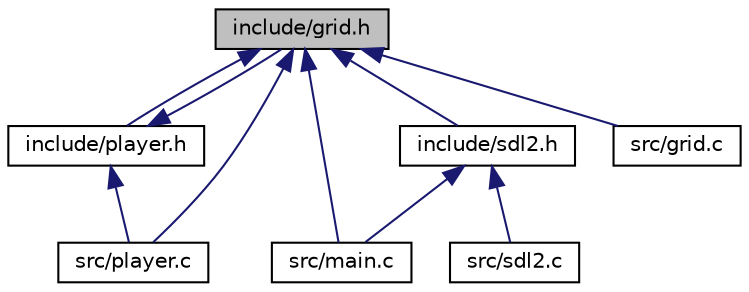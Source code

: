 digraph "include/grid.h"
{
 // LATEX_PDF_SIZE
  edge [fontname="Helvetica",fontsize="10",labelfontname="Helvetica",labelfontsize="10"];
  node [fontname="Helvetica",fontsize="10",shape=record];
  Node1 [label="include/grid.h",height=0.2,width=0.4,color="black", fillcolor="grey75", style="filled", fontcolor="black",tooltip="Contient enum caseType et la structure Grid ainsi que les prototypes de fonctions."];
  Node1 -> Node2 [dir="back",color="midnightblue",fontsize="10",style="solid",fontname="Helvetica"];
  Node2 [label="include/player.h",height=0.2,width=0.4,color="black", fillcolor="white", style="filled",URL="$player_8h.html",tooltip="Contient enum Direction , les prototypes de fonctions et la structure Player."];
  Node2 -> Node1 [dir="back",color="midnightblue",fontsize="10",style="solid",fontname="Helvetica"];
  Node2 -> Node3 [dir="back",color="midnightblue",fontsize="10",style="solid",fontname="Helvetica"];
  Node3 [label="src/player.c",height=0.2,width=0.4,color="black", fillcolor="white", style="filled",URL="$player_8c.html",tooltip="fichier contenant la fonction move_player et toutesLesCiblesRecouvertes"];
  Node1 -> Node4 [dir="back",color="midnightblue",fontsize="10",style="solid",fontname="Helvetica"];
  Node4 [label="include/sdl2.h",height=0.2,width=0.4,color="black", fillcolor="white", style="filled",URL="$sdl2_8h.html",tooltip="Contient la structure SDLContext (gere la taille de la fenetre), enum Event (different evenement decl..."];
  Node4 -> Node5 [dir="back",color="midnightblue",fontsize="10",style="solid",fontname="Helvetica"];
  Node5 [label="src/main.c",height=0.2,width=0.4,color="black", fillcolor="white", style="filled",URL="$main_8c.html",tooltip="fichier contenant tous les test de fonctions : Affiche la grille de jeux Deux mode d'affichage: en mo..."];
  Node4 -> Node6 [dir="back",color="midnightblue",fontsize="10",style="solid",fontname="Helvetica"];
  Node6 [label="src/sdl2.c",height=0.2,width=0.4,color="black", fillcolor="white", style="filled",URL="$sdl2_8c.html",tooltip="fichier contenant les fonctions sdl_init, display_sdl2, event et event_sdl2"];
  Node1 -> Node7 [dir="back",color="midnightblue",fontsize="10",style="solid",fontname="Helvetica"];
  Node7 [label="src/grid.c",height=0.2,width=0.4,color="black", fillcolor="white", style="filled",URL="$grid_8c.html",tooltip="fichier contenant les fonctions init_level, display, et free_grid"];
  Node1 -> Node5 [dir="back",color="midnightblue",fontsize="10",style="solid",fontname="Helvetica"];
  Node1 -> Node3 [dir="back",color="midnightblue",fontsize="10",style="solid",fontname="Helvetica"];
}
